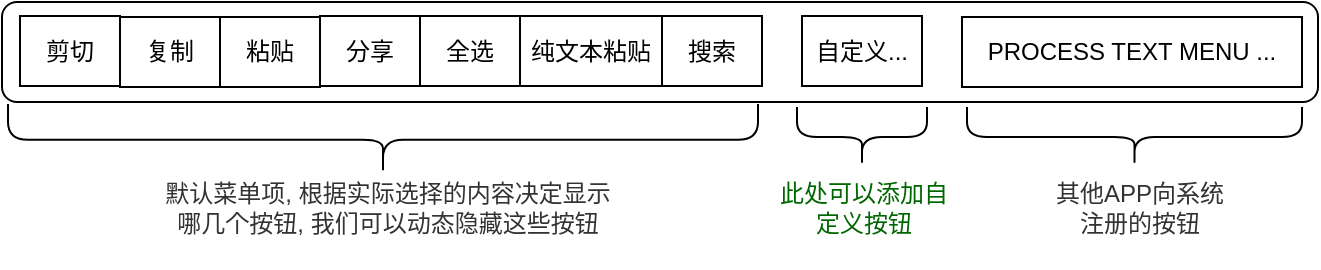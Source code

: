 <mxfile version="17.1.3" type="github">
  <diagram id="J6YV8cOtGyDHpJeSJNE8" name="Page-1">
    <mxGraphModel dx="1441" dy="873" grid="0" gridSize="10" guides="1" tooltips="1" connect="1" arrows="1" fold="1" page="1" pageScale="1" pageWidth="827" pageHeight="1169" math="0" shadow="0">
      <root>
        <mxCell id="0" />
        <mxCell id="1" parent="0" />
        <mxCell id="ZuHu1Szu-IaeNftHFgJ2-2" value="" style="rounded=1;whiteSpace=wrap;html=1;" vertex="1" parent="1">
          <mxGeometry x="40" y="310" width="658" height="50" as="geometry" />
        </mxCell>
        <mxCell id="ZuHu1Szu-IaeNftHFgJ2-3" value="剪切" style="rounded=0;whiteSpace=wrap;html=1;" vertex="1" parent="1">
          <mxGeometry x="49" y="317" width="50" height="35" as="geometry" />
        </mxCell>
        <mxCell id="ZuHu1Szu-IaeNftHFgJ2-4" value="" style="shape=curlyBracket;whiteSpace=wrap;html=1;rounded=1;flipH=1;rotation=90;" vertex="1" parent="1">
          <mxGeometry x="212.63" y="191.38" width="35.75" height="375" as="geometry" />
        </mxCell>
        <mxCell id="ZuHu1Szu-IaeNftHFgJ2-5" value="复制" style="rounded=0;whiteSpace=wrap;html=1;" vertex="1" parent="1">
          <mxGeometry x="99" y="317.5" width="50" height="35" as="geometry" />
        </mxCell>
        <mxCell id="ZuHu1Szu-IaeNftHFgJ2-6" value="粘贴" style="rounded=0;whiteSpace=wrap;html=1;" vertex="1" parent="1">
          <mxGeometry x="149" y="317.5" width="50" height="35" as="geometry" />
        </mxCell>
        <mxCell id="ZuHu1Szu-IaeNftHFgJ2-7" value="分享" style="rounded=0;whiteSpace=wrap;html=1;" vertex="1" parent="1">
          <mxGeometry x="199" y="317" width="50" height="35" as="geometry" />
        </mxCell>
        <mxCell id="ZuHu1Szu-IaeNftHFgJ2-8" value="全选" style="rounded=0;whiteSpace=wrap;html=1;" vertex="1" parent="1">
          <mxGeometry x="249" y="317" width="50" height="35" as="geometry" />
        </mxCell>
        <mxCell id="ZuHu1Szu-IaeNftHFgJ2-9" value="纯文本粘贴" style="rounded=0;whiteSpace=wrap;html=1;" vertex="1" parent="1">
          <mxGeometry x="299" y="317" width="71" height="35" as="geometry" />
        </mxCell>
        <mxCell id="ZuHu1Szu-IaeNftHFgJ2-10" value="搜索" style="rounded=0;whiteSpace=wrap;html=1;" vertex="1" parent="1">
          <mxGeometry x="370" y="317" width="50" height="35" as="geometry" />
        </mxCell>
        <mxCell id="ZuHu1Szu-IaeNftHFgJ2-11" value="自定义..." style="rounded=0;whiteSpace=wrap;html=1;" vertex="1" parent="1">
          <mxGeometry x="440" y="317" width="60" height="35" as="geometry" />
        </mxCell>
        <mxCell id="ZuHu1Szu-IaeNftHFgJ2-12" value="PROCESS TEXT MENU ..." style="rounded=0;whiteSpace=wrap;html=1;" vertex="1" parent="1">
          <mxGeometry x="520" y="317.5" width="170" height="35" as="geometry" />
        </mxCell>
        <mxCell id="ZuHu1Szu-IaeNftHFgJ2-14" value="&lt;font color=&quot;#333333&quot;&gt;默认菜单项, 根据实际选择的内容决定显示哪几个按钮, 我们可以动态隐藏这些按钮&lt;/font&gt;" style="text;html=1;strokeColor=none;fillColor=none;align=center;verticalAlign=middle;whiteSpace=wrap;rounded=0;" vertex="1" parent="1">
          <mxGeometry x="115" y="383" width="236" height="60" as="geometry" />
        </mxCell>
        <mxCell id="ZuHu1Szu-IaeNftHFgJ2-15" value="" style="shape=curlyBracket;whiteSpace=wrap;html=1;rounded=1;flipH=1;rotation=90;" vertex="1" parent="1">
          <mxGeometry x="455" y="345" width="30" height="65" as="geometry" />
        </mxCell>
        <mxCell id="ZuHu1Szu-IaeNftHFgJ2-16" value="&lt;font color=&quot;#006600&quot;&gt;此处可以添加自定义按钮&lt;/font&gt;" style="text;html=1;strokeColor=none;fillColor=none;align=center;verticalAlign=middle;whiteSpace=wrap;rounded=0;" vertex="1" parent="1">
          <mxGeometry x="426" y="398" width="90" height="30" as="geometry" />
        </mxCell>
        <mxCell id="ZuHu1Szu-IaeNftHFgJ2-17" value="" style="shape=curlyBracket;whiteSpace=wrap;html=1;rounded=1;flipH=1;rotation=90;" vertex="1" parent="1">
          <mxGeometry x="591.25" y="293.75" width="30" height="167.5" as="geometry" />
        </mxCell>
        <mxCell id="ZuHu1Szu-IaeNftHFgJ2-18" value="&lt;font color=&quot;#333333&quot;&gt;其他APP向系统注册的按钮&lt;/font&gt;" style="text;html=1;strokeColor=none;fillColor=none;align=center;verticalAlign=middle;whiteSpace=wrap;rounded=0;" vertex="1" parent="1">
          <mxGeometry x="564" y="398" width="90" height="30" as="geometry" />
        </mxCell>
      </root>
    </mxGraphModel>
  </diagram>
</mxfile>
